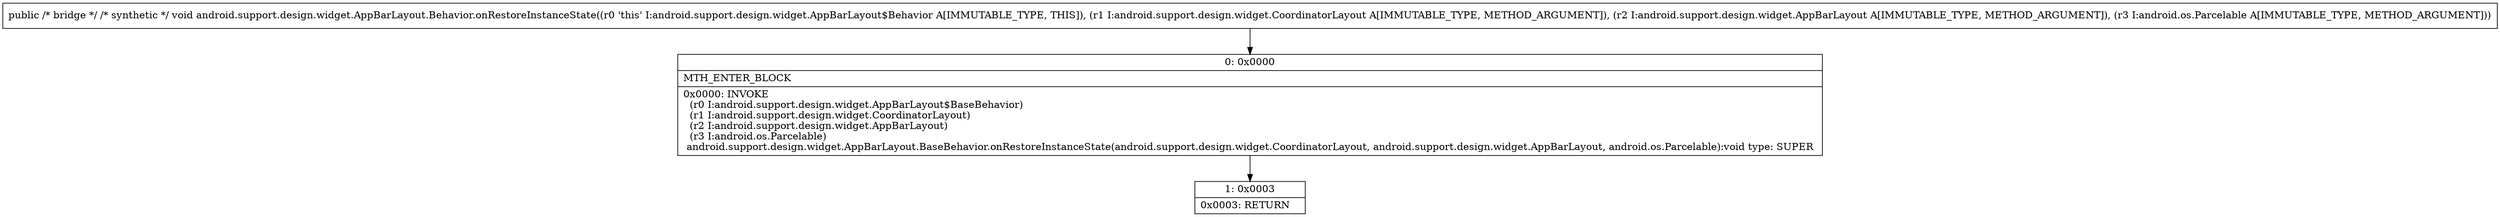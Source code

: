 digraph "CFG forandroid.support.design.widget.AppBarLayout.Behavior.onRestoreInstanceState(Landroid\/support\/design\/widget\/CoordinatorLayout;Landroid\/support\/design\/widget\/AppBarLayout;Landroid\/os\/Parcelable;)V" {
Node_0 [shape=record,label="{0\:\ 0x0000|MTH_ENTER_BLOCK\l|0x0000: INVOKE  \l  (r0 I:android.support.design.widget.AppBarLayout$BaseBehavior)\l  (r1 I:android.support.design.widget.CoordinatorLayout)\l  (r2 I:android.support.design.widget.AppBarLayout)\l  (r3 I:android.os.Parcelable)\l android.support.design.widget.AppBarLayout.BaseBehavior.onRestoreInstanceState(android.support.design.widget.CoordinatorLayout, android.support.design.widget.AppBarLayout, android.os.Parcelable):void type: SUPER \l}"];
Node_1 [shape=record,label="{1\:\ 0x0003|0x0003: RETURN   \l}"];
MethodNode[shape=record,label="{public \/* bridge *\/ \/* synthetic *\/ void android.support.design.widget.AppBarLayout.Behavior.onRestoreInstanceState((r0 'this' I:android.support.design.widget.AppBarLayout$Behavior A[IMMUTABLE_TYPE, THIS]), (r1 I:android.support.design.widget.CoordinatorLayout A[IMMUTABLE_TYPE, METHOD_ARGUMENT]), (r2 I:android.support.design.widget.AppBarLayout A[IMMUTABLE_TYPE, METHOD_ARGUMENT]), (r3 I:android.os.Parcelable A[IMMUTABLE_TYPE, METHOD_ARGUMENT])) }"];
MethodNode -> Node_0;
Node_0 -> Node_1;
}

